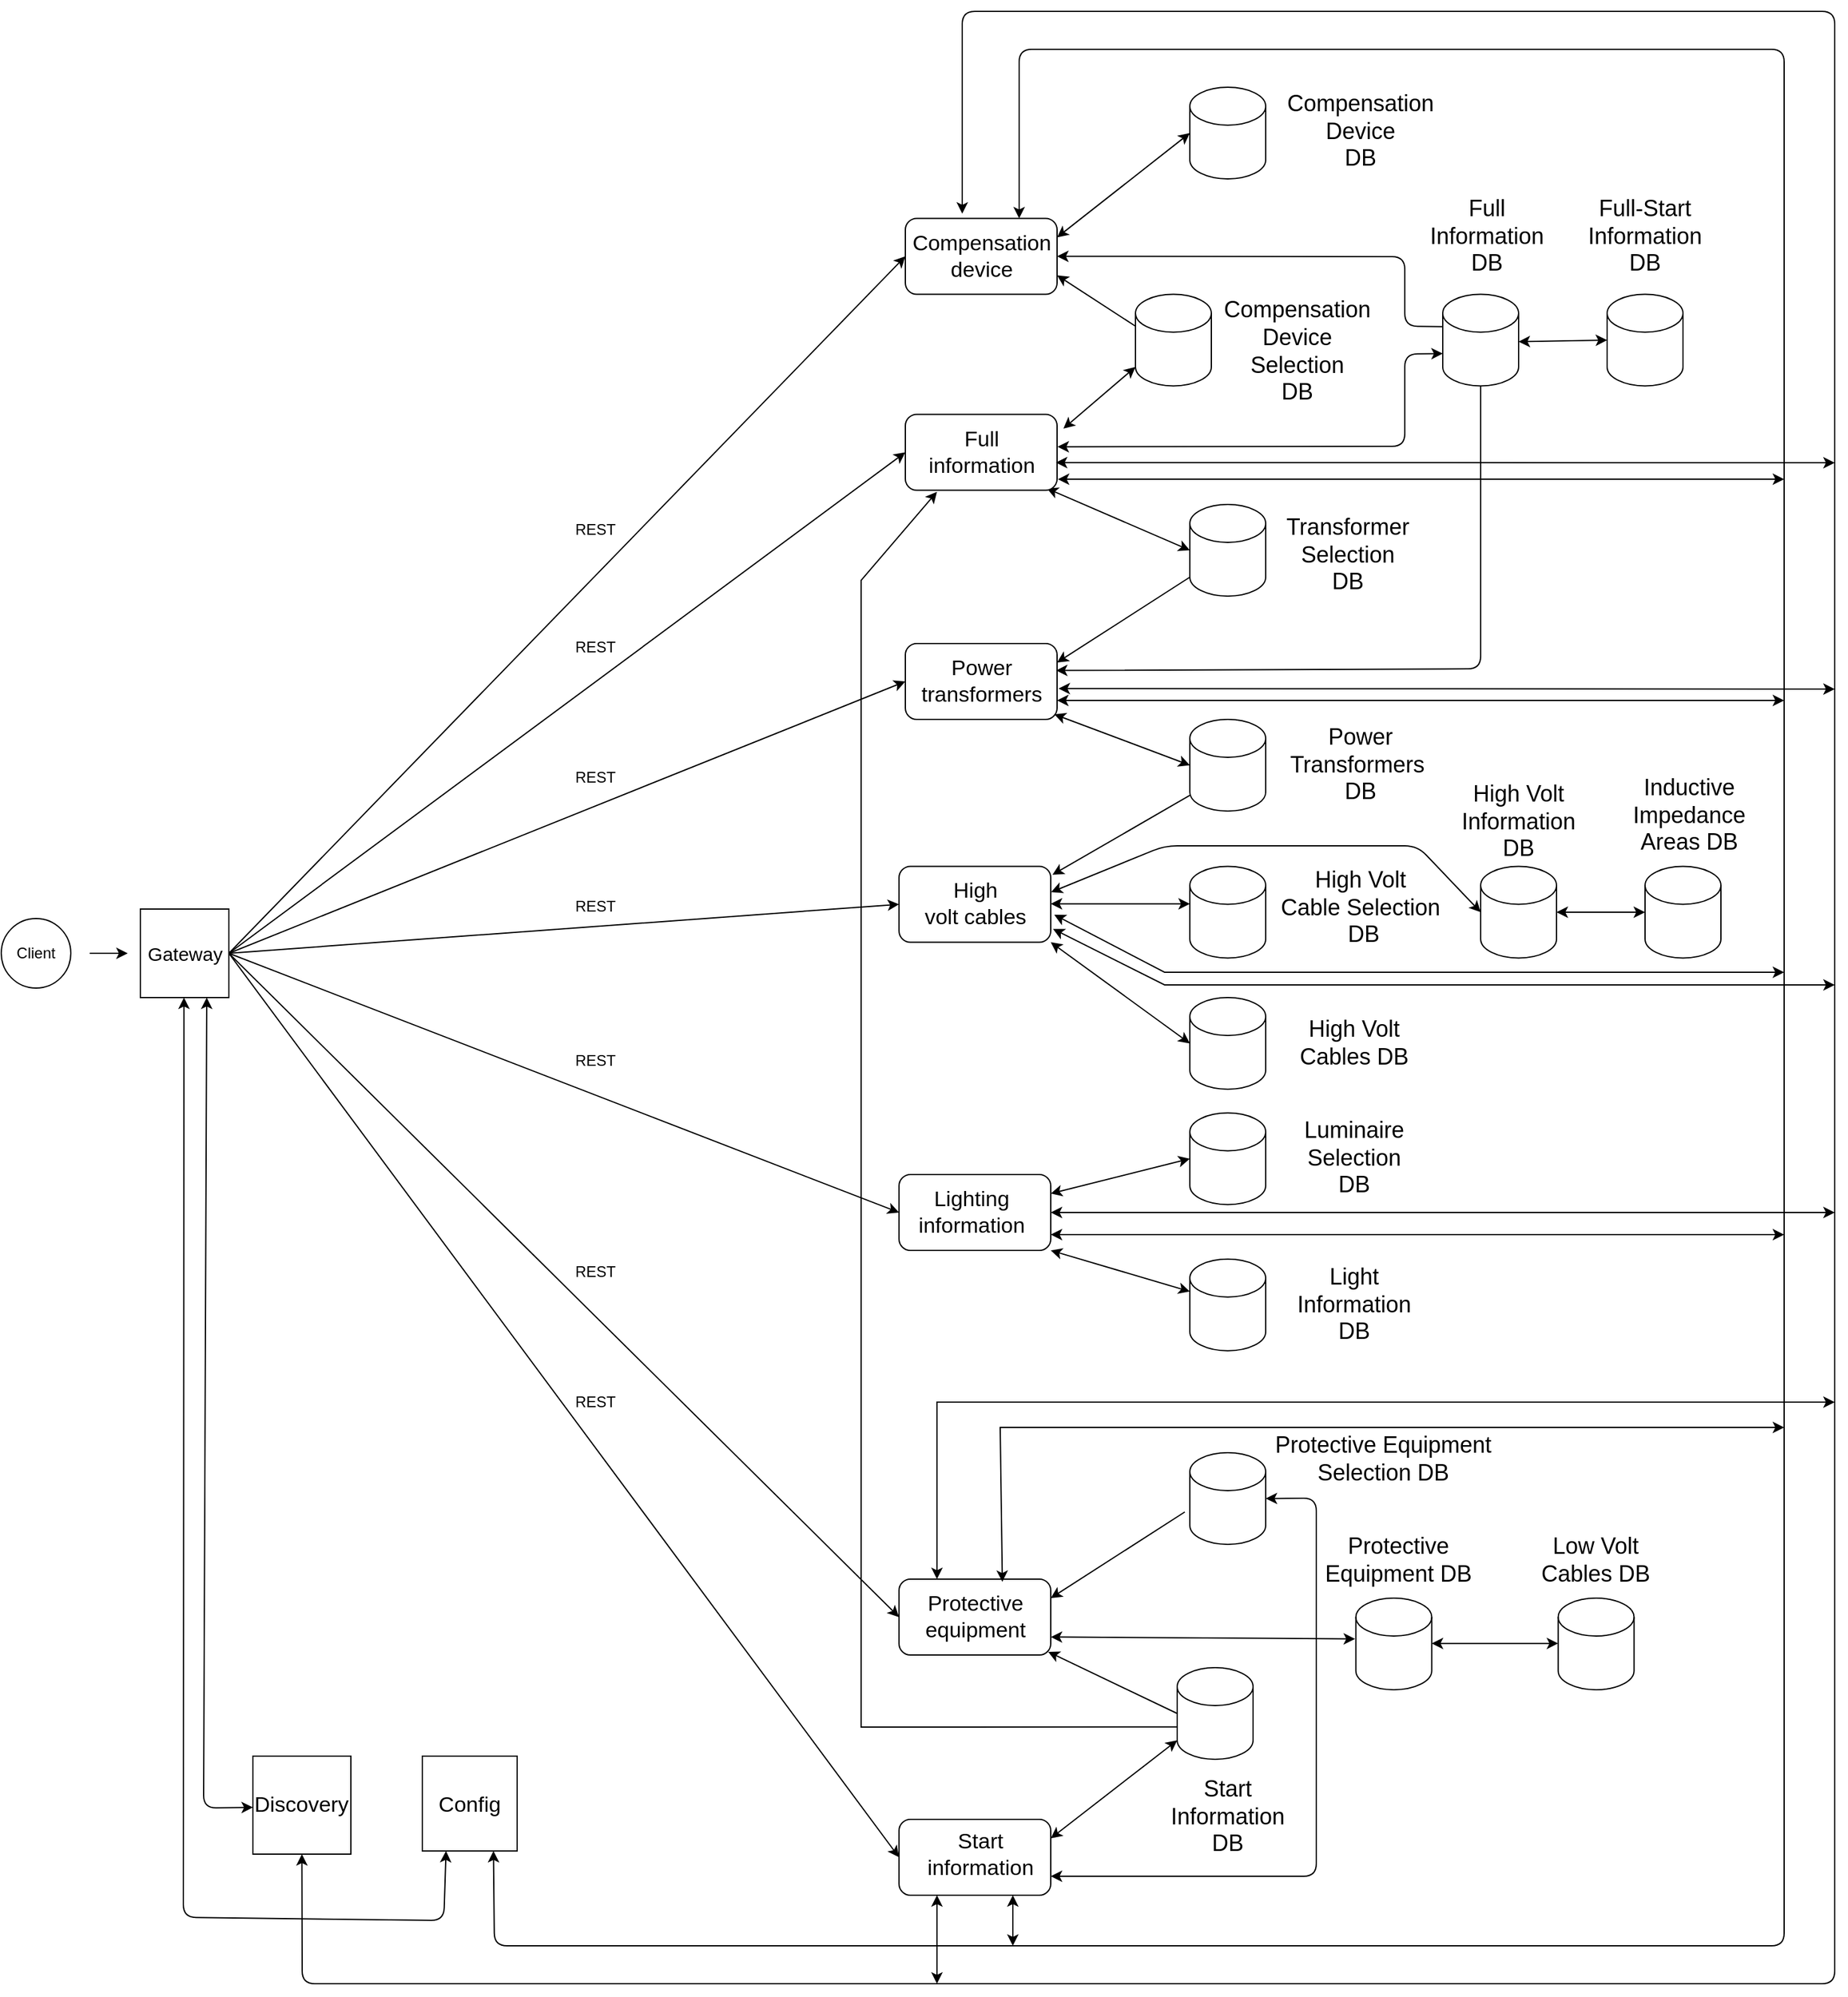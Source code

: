 <mxfile version="20.5.3" type="embed"><diagram id="ftkoy8HX6VoNaSf1c7-8" name="Page-1"><mxGraphModel dx="5638" dy="2785" grid="1" gridSize="10" guides="1" tooltips="1" connect="1" arrows="1" fold="1" page="1" pageScale="1" pageWidth="1654" pageHeight="2336" math="0" shadow="0"><root><mxCell id="0"/><mxCell id="1" parent="0"/><mxCell id="Dq-lEJqBkdMNffWsxi1W-23" value="" style="endArrow=classic;html=1;rounded=0;exitX=0;exitY=0;exitDx=0;exitDy=46.875;exitPerimeter=0;movable=0;resizable=0;rotatable=0;deletable=0;editable=0;connectable=0;" parent="1" source="Dq-lEJqBkdMNffWsxi1W-7" edge="1"><mxGeometry width="50" height="50" relative="1" as="geometry"><mxPoint x="-2610" y="990" as="sourcePoint"/><mxPoint x="-2550" y="420" as="targetPoint"/><Array as="points"><mxPoint x="-2610" y="1397"/><mxPoint x="-2610" y="490"/></Array></mxGeometry></mxCell><mxCell id="7vsqYwUWgoAIwfME-lCQ-32" value="" style="rounded=1;whiteSpace=wrap;html=1;movable=0;resizable=0;rotatable=0;deletable=0;editable=0;locked=0;connectable=0;" parent="1" vertex="1"><mxGeometry x="-2575" y="203.75" width="120" height="60" as="geometry"/></mxCell><mxCell id="7vsqYwUWgoAIwfME-lCQ-4" value="Compensation device" style="text;html=1;strokeColor=none;fillColor=none;align=center;verticalAlign=middle;whiteSpace=wrap;rounded=0;fontSize=17;movable=0;resizable=0;rotatable=0;deletable=0;editable=0;locked=0;connectable=0;" parent="1" vertex="1"><mxGeometry x="-2542.5" y="216.25" width="55" height="35" as="geometry"/></mxCell><mxCell id="7vsqYwUWgoAIwfME-lCQ-5" value="" style="shape=cylinder3;whiteSpace=wrap;html=1;boundedLbl=1;backgroundOutline=1;size=15;movable=0;resizable=0;rotatable=0;deletable=0;editable=0;locked=0;connectable=0;" parent="1" vertex="1"><mxGeometry x="-2350" y="100" width="60" height="72.5" as="geometry"/></mxCell><mxCell id="7vsqYwUWgoAIwfME-lCQ-6" value="" style="endArrow=classic;startArrow=classic;html=1;entryX=0;entryY=0.5;entryDx=0;entryDy=0;entryPerimeter=0;exitX=1;exitY=0.25;exitDx=0;exitDy=0;movable=0;resizable=0;rotatable=0;deletable=0;editable=0;locked=0;connectable=0;" parent="1" source="7vsqYwUWgoAIwfME-lCQ-32" target="7vsqYwUWgoAIwfME-lCQ-5" edge="1"><mxGeometry width="50" height="50" relative="1" as="geometry"><mxPoint x="-2450" y="234" as="sourcePoint"/><mxPoint x="-2340" y="152.5" as="targetPoint"/></mxGeometry></mxCell><mxCell id="7vsqYwUWgoAIwfME-lCQ-10" value="" style="endArrow=classic;startArrow=classic;html=1;exitX=0.932;exitY=0.975;exitDx=0;exitDy=0;entryX=0;entryY=0.5;entryDx=0;entryDy=0;entryPerimeter=0;exitPerimeter=0;movable=0;resizable=0;rotatable=0;deletable=0;editable=0;locked=0;connectable=0;" parent="1" source="7vsqYwUWgoAIwfME-lCQ-33" target="7vsqYwUWgoAIwfME-lCQ-47" edge="1"><mxGeometry width="50" height="50" relative="1" as="geometry"><mxPoint x="-2450" y="412.5" as="sourcePoint"/><mxPoint x="-2360" y="470" as="targetPoint"/></mxGeometry></mxCell><mxCell id="7vsqYwUWgoAIwfME-lCQ-14" value="" style="endArrow=classic;startArrow=classic;html=1;exitX=0.982;exitY=0.933;exitDx=0;exitDy=0;entryX=0;entryY=0.5;entryDx=0;entryDy=0;entryPerimeter=0;exitPerimeter=0;movable=0;resizable=0;rotatable=0;deletable=0;editable=0;locked=0;connectable=0;" parent="1" source="7vsqYwUWgoAIwfME-lCQ-35" target="7vsqYwUWgoAIwfME-lCQ-48" edge="1"><mxGeometry width="50" height="50" relative="1" as="geometry"><mxPoint x="-2450" y="568.75" as="sourcePoint"/><mxPoint x="-2303" y="567.5" as="targetPoint"/></mxGeometry></mxCell><mxCell id="7vsqYwUWgoAIwfME-lCQ-18" value="" style="endArrow=classic;startArrow=classic;html=1;exitX=1.002;exitY=0.34;exitDx=0;exitDy=0;entryX=0;entryY=0.5;entryDx=0;entryDy=0;entryPerimeter=0;exitPerimeter=0;movable=0;resizable=0;rotatable=0;deletable=0;editable=0;locked=0;connectable=0;" parent="1" source="7vsqYwUWgoAIwfME-lCQ-37" target="7vsqYwUWgoAIwfME-lCQ-77" edge="1"><mxGeometry width="50" height="50" relative="1" as="geometry"><mxPoint x="-2497" y="741.25" as="sourcePoint"/><mxPoint x="-2130" y="700" as="targetPoint"/><Array as="points"><mxPoint x="-2370" y="700"/><mxPoint x="-2170" y="700"/></Array></mxGeometry></mxCell><mxCell id="7vsqYwUWgoAIwfME-lCQ-23" value="" style="endArrow=classic;startArrow=classic;html=1;exitX=1;exitY=0.25;exitDx=0;exitDy=0;entryX=0;entryY=0.5;entryDx=0;entryDy=0;entryPerimeter=0;movable=0;resizable=0;rotatable=0;deletable=0;editable=0;locked=0;connectable=0;" parent="1" source="7vsqYwUWgoAIwfME-lCQ-51" edge="1"><mxGeometry width="50" height="50" relative="1" as="geometry"><mxPoint x="-2455" y="963.75" as="sourcePoint"/><mxPoint x="-2308" y="962.5" as="targetPoint"/></mxGeometry></mxCell><mxCell id="7vsqYwUWgoAIwfME-lCQ-33" value="" style="rounded=1;whiteSpace=wrap;html=1;movable=0;resizable=0;rotatable=0;deletable=0;editable=0;locked=0;connectable=0;" parent="1" vertex="1"><mxGeometry x="-2575" y="358.75" width="120" height="60" as="geometry"/></mxCell><mxCell id="7vsqYwUWgoAIwfME-lCQ-34" value="Full&lt;br style=&quot;font-size: 17px;&quot;&gt;information" style="text;html=1;strokeColor=none;fillColor=none;align=center;verticalAlign=middle;whiteSpace=wrap;rounded=0;fontSize=17;movable=0;resizable=0;rotatable=0;deletable=0;editable=0;locked=0;connectable=0;" parent="1" vertex="1"><mxGeometry x="-2542.5" y="371.25" width="55" height="35" as="geometry"/></mxCell><mxCell id="7vsqYwUWgoAIwfME-lCQ-35" value="" style="rounded=1;whiteSpace=wrap;html=1;movable=0;resizable=0;rotatable=0;deletable=0;editable=0;locked=0;connectable=0;" parent="1" vertex="1"><mxGeometry x="-2575" y="540" width="120" height="60" as="geometry"/></mxCell><mxCell id="7vsqYwUWgoAIwfME-lCQ-36" value="Power&lt;br style=&quot;font-size: 17px;&quot;&gt;transformers" style="text;html=1;strokeColor=none;fillColor=none;align=center;verticalAlign=middle;whiteSpace=wrap;rounded=0;fontSize=17;movable=0;resizable=0;rotatable=0;deletable=0;editable=0;locked=0;connectable=0;" parent="1" vertex="1"><mxGeometry x="-2542.5" y="552.5" width="55" height="35" as="geometry"/></mxCell><mxCell id="7vsqYwUWgoAIwfME-lCQ-37" value="" style="rounded=1;whiteSpace=wrap;html=1;movable=0;resizable=0;rotatable=0;deletable=0;editable=0;locked=0;connectable=0;" parent="1" vertex="1"><mxGeometry x="-2580" y="716.25" width="120" height="60" as="geometry"/></mxCell><mxCell id="7vsqYwUWgoAIwfME-lCQ-38" value="High volt&amp;nbsp;cables" style="text;html=1;strokeColor=none;fillColor=none;align=center;verticalAlign=middle;whiteSpace=wrap;rounded=0;fontSize=17;movable=0;resizable=0;rotatable=0;deletable=0;editable=0;locked=0;connectable=0;" parent="1" vertex="1"><mxGeometry x="-2547.5" y="728.75" width="55" height="35" as="geometry"/></mxCell><mxCell id="7vsqYwUWgoAIwfME-lCQ-39" value="" style="rounded=1;whiteSpace=wrap;html=1;movable=0;resizable=0;rotatable=0;deletable=0;editable=0;locked=0;connectable=0;" parent="1" vertex="1"><mxGeometry x="-2580" y="960" width="120" height="60" as="geometry"/></mxCell><mxCell id="7vsqYwUWgoAIwfME-lCQ-40" value="Lighting&lt;br style=&quot;font-size: 17px;&quot;&gt;information" style="text;html=1;strokeColor=none;fillColor=none;align=center;verticalAlign=middle;whiteSpace=wrap;rounded=0;fontSize=17;movable=0;resizable=0;rotatable=0;deletable=0;editable=0;locked=0;connectable=0;" parent="1" vertex="1"><mxGeometry x="-2550" y="972.5" width="55" height="35" as="geometry"/></mxCell><mxCell id="7vsqYwUWgoAIwfME-lCQ-46" value="&lt;font style=&quot;font-size: 18px;&quot;&gt;Compensation Device&lt;br&gt;DB&lt;/font&gt;" style="text;html=1;strokeColor=none;fillColor=none;align=center;verticalAlign=middle;whiteSpace=wrap;rounded=0;movable=0;resizable=0;rotatable=0;deletable=0;editable=0;locked=0;connectable=0;container=0;" parent="1" vertex="1"><mxGeometry x="-2280" y="100" width="130" height="70" as="geometry"/></mxCell><mxCell id="7vsqYwUWgoAIwfME-lCQ-47" value="" style="shape=cylinder3;whiteSpace=wrap;html=1;boundedLbl=1;backgroundOutline=1;size=15;movable=0;resizable=0;rotatable=0;deletable=0;editable=0;locked=0;connectable=0;" parent="1" vertex="1"><mxGeometry x="-2350" y="430" width="60" height="72.5" as="geometry"/></mxCell><mxCell id="7vsqYwUWgoAIwfME-lCQ-48" value="" style="shape=cylinder3;whiteSpace=wrap;html=1;boundedLbl=1;backgroundOutline=1;size=15;movable=0;resizable=0;rotatable=0;deletable=0;editable=0;locked=0;connectable=0;" parent="1" vertex="1"><mxGeometry x="-2350" y="600" width="60" height="72.5" as="geometry"/></mxCell><mxCell id="7vsqYwUWgoAIwfME-lCQ-76" value="" style="edgeStyle=orthogonalEdgeStyle;rounded=0;orthogonalLoop=1;jettySize=auto;html=1;movable=0;resizable=0;rotatable=0;deletable=0;editable=0;locked=0;connectable=0;endArrow=classic;endFill=1;startArrow=classic;startFill=1;" parent="1" edge="1"><mxGeometry relative="1" as="geometry"><mxPoint x="-2460" y="745.833" as="targetPoint"/><Array as="points"><mxPoint x="-2390" y="745.79"/><mxPoint x="-2390" y="745.79"/></Array><mxPoint x="-2350" y="745.873" as="sourcePoint"/></mxGeometry></mxCell><mxCell id="7vsqYwUWgoAIwfME-lCQ-50" value="" style="shape=cylinder3;whiteSpace=wrap;html=1;boundedLbl=1;backgroundOutline=1;size=15;movable=0;resizable=0;rotatable=0;deletable=0;editable=0;locked=0;connectable=0;" parent="1" vertex="1"><mxGeometry x="-2350" y="716.25" width="60" height="72.5" as="geometry"/></mxCell><mxCell id="7vsqYwUWgoAIwfME-lCQ-53" value="&lt;font style=&quot;font-size: 18px;&quot;&gt;Compensation&lt;br&gt;Device Selection&lt;br&gt;DB&lt;/font&gt;" style="text;html=1;strokeColor=none;fillColor=none;align=center;verticalAlign=middle;whiteSpace=wrap;rounded=0;movable=0;resizable=0;rotatable=0;deletable=0;editable=0;locked=0;connectable=0;" parent="1" vertex="1"><mxGeometry x="-2330" y="258.75" width="130" height="100" as="geometry"/></mxCell><mxCell id="7vsqYwUWgoAIwfME-lCQ-54" value="" style="shape=cylinder3;whiteSpace=wrap;html=1;boundedLbl=1;backgroundOutline=1;size=15;movable=0;resizable=0;rotatable=0;deletable=0;editable=0;locked=0;connectable=0;" parent="1" vertex="1"><mxGeometry x="-2393" y="263.75" width="60" height="72.5" as="geometry"/></mxCell><mxCell id="7vsqYwUWgoAIwfME-lCQ-55" value="" style="endArrow=classic;startArrow=classic;html=1;entryX=0;entryY=1;entryDx=0;entryDy=-15;entryPerimeter=0;movable=0;resizable=0;rotatable=0;deletable=0;editable=0;locked=0;connectable=0;" parent="1" target="7vsqYwUWgoAIwfME-lCQ-54" edge="1"><mxGeometry width="50" height="50" relative="1" as="geometry"><mxPoint x="-2450" y="370" as="sourcePoint"/><mxPoint x="-2308" y="290" as="targetPoint"/></mxGeometry></mxCell><mxCell id="7vsqYwUWgoAIwfME-lCQ-56" value="" style="endArrow=none;startArrow=classic;html=1;exitX=1;exitY=0.75;exitDx=0;exitDy=0;movable=0;resizable=0;rotatable=0;deletable=0;editable=0;locked=0;connectable=0;endFill=0;" parent="1" source="7vsqYwUWgoAIwfME-lCQ-32" edge="1"><mxGeometry width="50" height="50" relative="1" as="geometry"><mxPoint x="-2440" y="244" as="sourcePoint"/><mxPoint x="-2393" y="289" as="targetPoint"/></mxGeometry></mxCell><mxCell id="7vsqYwUWgoAIwfME-lCQ-57" value="" style="shape=cylinder3;whiteSpace=wrap;html=1;boundedLbl=1;backgroundOutline=1;size=15;movable=0;resizable=0;rotatable=0;deletable=0;editable=0;locked=0;connectable=0;" parent="1" vertex="1"><mxGeometry x="-2150" y="263.75" width="60" height="72.5" as="geometry"/></mxCell><mxCell id="7vsqYwUWgoAIwfME-lCQ-58" value="" style="endArrow=none;startArrow=classic;html=1;exitX=1;exitY=0.5;exitDx=0;exitDy=0;entryX=0;entryY=0;entryDx=0;entryDy=25.625;entryPerimeter=0;movable=0;resizable=0;rotatable=0;deletable=0;editable=0;locked=0;connectable=0;startFill=1;endFill=0;" parent="1" source="7vsqYwUWgoAIwfME-lCQ-32" target="7vsqYwUWgoAIwfME-lCQ-57" edge="1"><mxGeometry width="50" height="50" relative="1" as="geometry"><mxPoint x="-2445" y="259" as="sourcePoint"/><mxPoint x="-2290" y="220" as="targetPoint"/><Array as="points"><mxPoint x="-2180" y="234"/><mxPoint x="-2180" y="289"/></Array></mxGeometry></mxCell><mxCell id="7vsqYwUWgoAIwfME-lCQ-59" value="" style="endArrow=classic;startArrow=classic;html=1;exitX=1.003;exitY=0.427;exitDx=0;exitDy=0;exitPerimeter=0;entryX=0;entryY=0;entryDx=0;entryDy=46.875;entryPerimeter=0;movable=0;resizable=0;rotatable=0;deletable=0;editable=0;locked=0;connectable=0;" parent="1" source="7vsqYwUWgoAIwfME-lCQ-33" target="7vsqYwUWgoAIwfME-lCQ-57" edge="1"><mxGeometry width="50" height="50" relative="1" as="geometry"><mxPoint x="-2455" y="374" as="sourcePoint"/><mxPoint x="-2340" y="384" as="targetPoint"/><Array as="points"><mxPoint x="-2180" y="384"/><mxPoint x="-2180" y="311"/></Array></mxGeometry></mxCell><mxCell id="7vsqYwUWgoAIwfME-lCQ-62" value="" style="group;movable=0;resizable=0;rotatable=0;deletable=0;editable=0;locked=0;connectable=0;" parent="1" vertex="1" connectable="0"><mxGeometry x="-2180" y="172.5" width="255" height="90" as="geometry"/></mxCell><mxCell id="7vsqYwUWgoAIwfME-lCQ-63" value="&lt;font style=&quot;font-size: 18px;&quot;&gt;Full&lt;br&gt;Information&lt;br&gt;DB&lt;/font&gt;" style="text;html=1;strokeColor=none;fillColor=none;align=center;verticalAlign=middle;whiteSpace=wrap;rounded=0;movable=0;resizable=0;rotatable=0;deletable=0;editable=0;locked=0;connectable=0;" parent="7vsqYwUWgoAIwfME-lCQ-62" vertex="1"><mxGeometry y="25" width="130" height="40" as="geometry"/></mxCell><mxCell id="7vsqYwUWgoAIwfME-lCQ-66" value="&lt;font style=&quot;font-size: 18px;&quot;&gt;Full-Start&lt;br&gt;Information&lt;br&gt;DB&lt;/font&gt;" style="text;html=1;strokeColor=none;fillColor=none;align=center;verticalAlign=middle;whiteSpace=wrap;rounded=0;movable=0;resizable=0;rotatable=0;deletable=0;editable=0;locked=0;connectable=0;container=0;" parent="7vsqYwUWgoAIwfME-lCQ-62" vertex="1"><mxGeometry x="125" y="25" width="130" height="40" as="geometry"/></mxCell><mxCell id="7vsqYwUWgoAIwfME-lCQ-65" value="" style="shape=cylinder3;whiteSpace=wrap;html=1;boundedLbl=1;backgroundOutline=1;size=15;movable=0;resizable=0;rotatable=0;deletable=0;editable=0;locked=0;connectable=0;" parent="1" vertex="1"><mxGeometry x="-2020" y="263.75" width="60" height="72.5" as="geometry"/></mxCell><mxCell id="7vsqYwUWgoAIwfME-lCQ-67" value="" style="endArrow=classic;startArrow=classic;html=1;exitX=1;exitY=0.25;exitDx=0;exitDy=0;entryX=0;entryY=0.5;entryDx=0;entryDy=0;entryPerimeter=0;movable=0;resizable=0;rotatable=0;deletable=0;editable=0;locked=0;connectable=0;" parent="1" target="7vsqYwUWgoAIwfME-lCQ-65" edge="1"><mxGeometry width="50" height="50" relative="1" as="geometry"><mxPoint x="-2090" y="301.25" as="sourcePoint"/><mxPoint x="-2000" y="358.75" as="targetPoint"/></mxGeometry></mxCell><mxCell id="7vsqYwUWgoAIwfME-lCQ-68" value="&lt;font style=&quot;font-size: 18px;&quot;&gt;Transformer Selection &lt;br&gt;DB&lt;/font&gt;" style="text;html=1;strokeColor=none;fillColor=none;align=center;verticalAlign=middle;whiteSpace=wrap;rounded=0;movable=0;resizable=0;rotatable=0;deletable=0;editable=0;locked=0;connectable=0;container=0;" parent="1" vertex="1"><mxGeometry x="-2290" y="430" width="130" height="80" as="geometry"/></mxCell><mxCell id="7vsqYwUWgoAIwfME-lCQ-69" value="" style="endArrow=none;startArrow=classic;html=1;exitX=1;exitY=0.25;exitDx=0;exitDy=0;entryX=0;entryY=1;entryDx=0;entryDy=-15;entryPerimeter=0;movable=0;resizable=0;rotatable=0;deletable=0;editable=0;locked=0;connectable=0;startFill=1;endFill=0;" parent="1" source="7vsqYwUWgoAIwfME-lCQ-35" target="7vsqYwUWgoAIwfME-lCQ-47" edge="1"><mxGeometry width="50" height="50" relative="1" as="geometry"><mxPoint x="-2440" y="422.5" as="sourcePoint"/><mxPoint x="-2350" y="480" as="targetPoint"/></mxGeometry></mxCell><mxCell id="7vsqYwUWgoAIwfME-lCQ-70" value="&lt;font style=&quot;font-size: 18px;&quot;&gt;Power Transformers&amp;nbsp; DB&lt;/font&gt;" style="text;html=1;strokeColor=none;fillColor=none;align=center;verticalAlign=middle;whiteSpace=wrap;rounded=0;movable=0;resizable=0;rotatable=0;deletable=0;editable=0;locked=0;connectable=0;" parent="1" vertex="1"><mxGeometry x="-2280" y="599.38" width="130" height="73.75" as="geometry"/></mxCell><mxCell id="7vsqYwUWgoAIwfME-lCQ-71" value="" style="endArrow=none;startArrow=classic;html=1;exitX=0.993;exitY=0.355;exitDx=0;exitDy=0;entryX=0.5;entryY=1;entryDx=0;entryDy=0;entryPerimeter=0;exitPerimeter=0;movable=0;resizable=0;rotatable=0;deletable=0;editable=0;locked=0;connectable=0;endFill=0;" parent="1" source="7vsqYwUWgoAIwfME-lCQ-35" target="7vsqYwUWgoAIwfME-lCQ-57" edge="1"><mxGeometry width="50" height="50" relative="1" as="geometry"><mxPoint x="-2455" y="613" as="sourcePoint"/><mxPoint x="-2150" y="540" as="targetPoint"/><Array as="points"><mxPoint x="-2120" y="560"/></Array></mxGeometry></mxCell><mxCell id="7vsqYwUWgoAIwfME-lCQ-72" value="" style="endArrow=none;startArrow=classic;html=1;exitX=1.011;exitY=0.111;exitDx=0;exitDy=0;entryX=0;entryY=0.828;entryDx=0;entryDy=0;entryPerimeter=0;exitPerimeter=0;movable=0;resizable=0;rotatable=0;deletable=0;editable=0;locked=0;connectable=0;endFill=0;" parent="1" source="7vsqYwUWgoAIwfME-lCQ-37" target="7vsqYwUWgoAIwfME-lCQ-48" edge="1"><mxGeometry width="50" height="50" relative="1" as="geometry"><mxPoint x="-2445" y="595" as="sourcePoint"/><mxPoint x="-2340" y="646" as="targetPoint"/></mxGeometry></mxCell><mxCell id="7vsqYwUWgoAIwfME-lCQ-73" value="&lt;font style=&quot;font-size: 18px;&quot;&gt;High Volt&lt;br&gt;Cable Selection&lt;br&gt;&amp;nbsp;DB&lt;/font&gt;" style="text;html=1;strokeColor=none;fillColor=none;align=center;verticalAlign=middle;whiteSpace=wrap;rounded=0;movable=0;resizable=0;rotatable=0;deletable=0;editable=0;locked=0;connectable=0;" parent="1" vertex="1"><mxGeometry x="-2280" y="716.25" width="130" height="66.25" as="geometry"/></mxCell><mxCell id="7vsqYwUWgoAIwfME-lCQ-74" value="" style="shape=cylinder3;whiteSpace=wrap;html=1;boundedLbl=1;backgroundOutline=1;size=15;movable=0;resizable=0;rotatable=0;deletable=0;editable=0;locked=0;connectable=0;" parent="1" vertex="1"><mxGeometry x="-2350" y="820" width="60" height="72.5" as="geometry"/></mxCell><mxCell id="7vsqYwUWgoAIwfME-lCQ-75" value="" style="endArrow=classic;startArrow=classic;html=1;exitX=1;exitY=1;exitDx=0;exitDy=0;entryX=0;entryY=0.5;entryDx=0;entryDy=0;entryPerimeter=0;movable=0;resizable=0;rotatable=0;deletable=0;editable=0;locked=0;connectable=0;" parent="1" source="7vsqYwUWgoAIwfME-lCQ-37" target="7vsqYwUWgoAIwfME-lCQ-74" edge="1"><mxGeometry width="50" height="50" relative="1" as="geometry"><mxPoint x="-2450" y="750" as="sourcePoint"/><mxPoint x="-2340" y="750" as="targetPoint"/></mxGeometry></mxCell><mxCell id="7vsqYwUWgoAIwfME-lCQ-77" value="" style="shape=cylinder3;whiteSpace=wrap;html=1;boundedLbl=1;backgroundOutline=1;size=15;movable=0;resizable=0;rotatable=0;deletable=0;editable=0;locked=0;connectable=0;" parent="1" vertex="1"><mxGeometry x="-2120" y="716.25" width="60" height="72.5" as="geometry"/></mxCell><mxCell id="7vsqYwUWgoAIwfME-lCQ-78" value="&lt;font style=&quot;font-size: 18px;&quot;&gt;High Volt Information &lt;br&gt;DB&lt;/font&gt;" style="text;html=1;strokeColor=none;fillColor=none;align=center;verticalAlign=middle;whiteSpace=wrap;rounded=0;movable=0;resizable=0;rotatable=0;deletable=0;editable=0;locked=0;connectable=0;" parent="1" vertex="1"><mxGeometry x="-2155" y="646.25" width="130" height="70" as="geometry"/></mxCell><mxCell id="7vsqYwUWgoAIwfME-lCQ-79" value="&lt;font style=&quot;font-size: 18px;&quot;&gt;Inductive Impedance Areas DB&lt;/font&gt;" style="text;html=1;strokeColor=none;fillColor=none;align=center;verticalAlign=middle;whiteSpace=wrap;rounded=0;movable=0;resizable=0;rotatable=0;deletable=0;editable=0;locked=0;connectable=0;" parent="1" vertex="1"><mxGeometry x="-2020" y="636.25" width="130" height="80" as="geometry"/></mxCell><mxCell id="7vsqYwUWgoAIwfME-lCQ-81" value="" style="shape=cylinder3;whiteSpace=wrap;html=1;boundedLbl=1;backgroundOutline=1;size=15;movable=0;resizable=0;rotatable=0;deletable=0;editable=0;locked=0;connectable=0;" parent="1" vertex="1"><mxGeometry x="-1990" y="716.25" width="60" height="72.5" as="geometry"/></mxCell><mxCell id="7vsqYwUWgoAIwfME-lCQ-82" value="" style="endArrow=classic;startArrow=classic;html=1;exitX=1;exitY=0.5;exitDx=0;exitDy=0;exitPerimeter=0;entryX=0;entryY=0.5;entryDx=0;entryDy=0;entryPerimeter=0;movable=0;resizable=0;rotatable=0;deletable=0;editable=0;locked=0;connectable=0;" parent="1" source="7vsqYwUWgoAIwfME-lCQ-77" target="7vsqYwUWgoAIwfME-lCQ-81" edge="1"><mxGeometry width="50" height="50" relative="1" as="geometry"><mxPoint x="-2040" y="780" as="sourcePoint"/><mxPoint x="-2000" y="770" as="targetPoint"/></mxGeometry></mxCell><mxCell id="7vsqYwUWgoAIwfME-lCQ-84" value="" style="endArrow=classic;startArrow=classic;html=1;exitX=1;exitY=0.25;exitDx=0;exitDy=0;entryX=0;entryY=0.5;entryDx=0;entryDy=0;entryPerimeter=0;movable=0;resizable=0;rotatable=0;deletable=0;editable=0;locked=0;connectable=0;" parent="1" source="7vsqYwUWgoAIwfME-lCQ-39" target="7vsqYwUWgoAIwfME-lCQ-51" edge="1"><mxGeometry width="50" height="50" relative="1" as="geometry"><mxPoint x="-2455" y="963.75" as="sourcePoint"/><mxPoint x="-2308" y="962.5" as="targetPoint"/></mxGeometry></mxCell><mxCell id="7vsqYwUWgoAIwfME-lCQ-51" value="" style="shape=cylinder3;whiteSpace=wrap;html=1;boundedLbl=1;backgroundOutline=1;size=15;movable=0;resizable=0;rotatable=0;deletable=0;editable=0;locked=0;connectable=0;" parent="1" vertex="1"><mxGeometry x="-2350" y="911.25" width="60" height="72.5" as="geometry"/></mxCell><mxCell id="7vsqYwUWgoAIwfME-lCQ-85" value="" style="shape=cylinder3;whiteSpace=wrap;html=1;boundedLbl=1;backgroundOutline=1;size=15;movable=0;resizable=0;rotatable=0;deletable=0;editable=0;locked=0;connectable=0;" parent="1" vertex="1"><mxGeometry x="-2350" y="1026.88" width="60" height="72.5" as="geometry"/></mxCell><mxCell id="7vsqYwUWgoAIwfME-lCQ-86" value="" style="endArrow=classic;startArrow=classic;html=1;exitX=1;exitY=1;exitDx=0;exitDy=0;entryX=0;entryY=0;entryDx=0;entryDy=25.625;entryPerimeter=0;movable=0;resizable=0;rotatable=0;deletable=0;editable=0;locked=0;connectable=0;" parent="1" source="7vsqYwUWgoAIwfME-lCQ-39" target="7vsqYwUWgoAIwfME-lCQ-85" edge="1"><mxGeometry width="50" height="50" relative="1" as="geometry"><mxPoint x="-2450" y="985" as="sourcePoint"/><mxPoint x="-2340" y="966" as="targetPoint"/></mxGeometry></mxCell><mxCell id="7vsqYwUWgoAIwfME-lCQ-87" value="&lt;font style=&quot;font-size: 18px;&quot;&gt;Luminaire Selection&lt;br&gt;DB&lt;/font&gt;" style="text;html=1;strokeColor=none;fillColor=none;align=center;verticalAlign=middle;whiteSpace=wrap;rounded=0;movable=0;resizable=0;rotatable=0;deletable=0;editable=0;locked=0;connectable=0;" parent="1" vertex="1"><mxGeometry x="-2285" y="910" width="130" height="73.75" as="geometry"/></mxCell><mxCell id="7vsqYwUWgoAIwfME-lCQ-88" value="&lt;font style=&quot;font-size: 18px;&quot;&gt;Light Information&lt;br&gt;DB&lt;/font&gt;" style="text;html=1;strokeColor=none;fillColor=none;align=center;verticalAlign=middle;whiteSpace=wrap;rounded=0;movable=0;resizable=0;rotatable=0;deletable=0;editable=0;locked=0;connectable=0;" parent="1" vertex="1"><mxGeometry x="-2285" y="1020" width="130" height="86.25" as="geometry"/></mxCell><mxCell id="7vsqYwUWgoAIwfME-lCQ-107" value="" style="whiteSpace=wrap;html=1;aspect=fixed;movable=0;resizable=0;rotatable=0;deletable=0;editable=0;locked=0;connectable=0;" parent="1" vertex="1"><mxGeometry x="-3180" y="750" width="70" height="70" as="geometry"/></mxCell><mxCell id="7vsqYwUWgoAIwfME-lCQ-108" value="&lt;font style=&quot;font-size: 15px&quot;&gt;Gateway&lt;/font&gt;" style="text;html=1;strokeColor=none;fillColor=none;align=center;verticalAlign=middle;whiteSpace=wrap;rounded=0;movable=0;resizable=0;rotatable=0;deletable=0;editable=0;locked=0;connectable=0;" parent="1" vertex="1"><mxGeometry x="-3172.5" y="767.5" width="55" height="35" as="geometry"/></mxCell><mxCell id="7vsqYwUWgoAIwfME-lCQ-109" value="Client" style="ellipse;whiteSpace=wrap;html=1;aspect=fixed;movable=0;resizable=0;rotatable=0;deletable=0;editable=0;locked=0;connectable=0;" parent="1" vertex="1"><mxGeometry x="-3290" y="757.5" width="55" height="55" as="geometry"/></mxCell><mxCell id="7vsqYwUWgoAIwfME-lCQ-110" value="" style="endArrow=classic;html=1;movable=0;resizable=0;rotatable=0;deletable=0;editable=0;locked=0;connectable=0;" parent="1" edge="1"><mxGeometry width="50" height="50" relative="1" as="geometry"><mxPoint x="-3220" y="785" as="sourcePoint"/><mxPoint x="-3190" y="785" as="targetPoint"/></mxGeometry></mxCell><mxCell id="7vsqYwUWgoAIwfME-lCQ-133" value="" style="endArrow=classic;html=1;rounded=0;entryX=0;entryY=0.5;entryDx=0;entryDy=0;exitX=1;exitY=0.5;exitDx=0;exitDy=0;movable=0;resizable=0;rotatable=0;deletable=0;editable=0;locked=0;connectable=0;" parent="1" source="7vsqYwUWgoAIwfME-lCQ-107" target="7vsqYwUWgoAIwfME-lCQ-32" edge="1"><mxGeometry width="50" height="50" relative="1" as="geometry"><mxPoint x="-2930" y="710" as="sourcePoint"/><mxPoint x="-2810" y="590" as="targetPoint"/></mxGeometry></mxCell><mxCell id="7vsqYwUWgoAIwfME-lCQ-134" value="" style="endArrow=classic;html=1;rounded=0;entryX=0;entryY=0.5;entryDx=0;entryDy=0;exitX=1;exitY=0.5;exitDx=0;exitDy=0;movable=0;resizable=0;rotatable=0;deletable=0;editable=0;locked=0;connectable=0;" parent="1" source="7vsqYwUWgoAIwfME-lCQ-107" target="7vsqYwUWgoAIwfME-lCQ-33" edge="1"><mxGeometry width="50" height="50" relative="1" as="geometry"><mxPoint x="-2920" y="720" as="sourcePoint"/><mxPoint x="-2800" y="600" as="targetPoint"/></mxGeometry></mxCell><mxCell id="7vsqYwUWgoAIwfME-lCQ-135" value="" style="endArrow=classic;html=1;rounded=0;entryX=0;entryY=0.5;entryDx=0;entryDy=0;movable=0;resizable=0;rotatable=0;deletable=0;editable=0;locked=0;connectable=0;" parent="1" target="7vsqYwUWgoAIwfME-lCQ-35" edge="1"><mxGeometry width="50" height="50" relative="1" as="geometry"><mxPoint x="-3110" y="785" as="sourcePoint"/><mxPoint x="-2790" y="610" as="targetPoint"/></mxGeometry></mxCell><mxCell id="7vsqYwUWgoAIwfME-lCQ-136" value="" style="endArrow=classic;html=1;rounded=0;entryX=0;entryY=0.5;entryDx=0;entryDy=0;exitX=1;exitY=0.5;exitDx=0;exitDy=0;movable=0;resizable=0;rotatable=0;deletable=0;editable=0;locked=0;connectable=0;" parent="1" source="7vsqYwUWgoAIwfME-lCQ-107" target="7vsqYwUWgoAIwfME-lCQ-37" edge="1"><mxGeometry width="50" height="50" relative="1" as="geometry"><mxPoint x="-2900" y="740" as="sourcePoint"/><mxPoint x="-2780" y="620" as="targetPoint"/></mxGeometry></mxCell><mxCell id="7vsqYwUWgoAIwfME-lCQ-141" value="" style="endArrow=classic;html=1;rounded=0;entryX=0;entryY=0.5;entryDx=0;entryDy=0;exitX=1;exitY=0.5;exitDx=0;exitDy=0;movable=0;resizable=0;rotatable=0;deletable=0;editable=0;locked=0;connectable=0;" parent="1" source="7vsqYwUWgoAIwfME-lCQ-107" edge="1"><mxGeometry width="50" height="50" relative="1" as="geometry"><mxPoint x="-2850" y="790" as="sourcePoint"/><mxPoint x="-2580" y="1500" as="targetPoint"/></mxGeometry></mxCell><mxCell id="7vsqYwUWgoAIwfME-lCQ-142" value="" style="endArrow=classic;html=1;rounded=0;entryX=0;entryY=0.5;entryDx=0;entryDy=0;exitX=1;exitY=0.5;exitDx=0;exitDy=0;movable=0;resizable=0;rotatable=0;deletable=0;editable=0;locked=0;connectable=0;" parent="1" source="7vsqYwUWgoAIwfME-lCQ-107" edge="1"><mxGeometry width="50" height="50" relative="1" as="geometry"><mxPoint x="-2840" y="800" as="sourcePoint"/><mxPoint x="-2580" y="1310" as="targetPoint"/></mxGeometry></mxCell><mxCell id="7vsqYwUWgoAIwfME-lCQ-143" value="" style="endArrow=classic;html=1;rounded=0;entryX=0;entryY=0.5;entryDx=0;entryDy=0;exitX=1;exitY=0.5;exitDx=0;exitDy=0;movable=0;resizable=0;rotatable=0;deletable=0;editable=0;locked=0;connectable=0;" parent="1" source="7vsqYwUWgoAIwfME-lCQ-107" target="7vsqYwUWgoAIwfME-lCQ-39" edge="1"><mxGeometry width="50" height="50" relative="1" as="geometry"><mxPoint x="-3110" y="790" as="sourcePoint"/><mxPoint x="-2710" y="690" as="targetPoint"/></mxGeometry></mxCell><mxCell id="7vsqYwUWgoAIwfME-lCQ-171" value="" style="whiteSpace=wrap;html=1;aspect=fixed;movable=0;resizable=0;rotatable=0;deletable=0;editable=0;locked=0;connectable=0;" parent="1" vertex="1"><mxGeometry x="-2957" y="1420" width="75" height="75" as="geometry"/></mxCell><mxCell id="7vsqYwUWgoAIwfME-lCQ-172" value="" style="whiteSpace=wrap;html=1;aspect=fixed;movable=0;resizable=0;rotatable=0;deletable=0;editable=0;locked=0;connectable=0;" parent="1" vertex="1"><mxGeometry x="-3091" y="1420" width="77.5" height="77.5" as="geometry"/></mxCell><mxCell id="7vsqYwUWgoAIwfME-lCQ-173" value="&lt;font style=&quot;font-size: 17px;&quot;&gt;Discovery&lt;/font&gt;" style="text;html=1;strokeColor=none;fillColor=none;align=center;verticalAlign=middle;whiteSpace=wrap;rounded=0;movable=0;resizable=0;rotatable=0;deletable=0;editable=0;locked=0;connectable=0;" parent="1" vertex="1"><mxGeometry x="-3079.75" y="1441.25" width="55" height="35" as="geometry"/></mxCell><mxCell id="7vsqYwUWgoAIwfME-lCQ-174" value="&lt;font style=&quot;font-size: 17px;&quot;&gt;Config&lt;/font&gt;" style="text;html=1;strokeColor=none;fillColor=none;align=center;verticalAlign=middle;whiteSpace=wrap;rounded=0;movable=0;resizable=0;rotatable=0;deletable=0;editable=0;locked=0;connectable=0;" parent="1" vertex="1"><mxGeometry x="-2947" y="1441.25" width="55" height="35" as="geometry"/></mxCell><mxCell id="7vsqYwUWgoAIwfME-lCQ-175" value="" style="endArrow=classic;html=1;entryX=0;entryY=0.5;entryDx=0;entryDy=0;exitX=0.75;exitY=1;exitDx=0;exitDy=0;startArrow=classic;startFill=1;movable=0;resizable=0;rotatable=0;deletable=0;editable=0;locked=0;connectable=0;" parent="1" source="7vsqYwUWgoAIwfME-lCQ-107" edge="1"><mxGeometry width="50" height="50" relative="1" as="geometry"><mxPoint x="-3120" y="830" as="sourcePoint"/><mxPoint x="-3091" y="1460.5" as="targetPoint"/><Array as="points"><mxPoint x="-3130" y="1461"/></Array></mxGeometry></mxCell><mxCell id="7vsqYwUWgoAIwfME-lCQ-176" value="" style="endArrow=classic;html=1;entryX=0.25;entryY=1;entryDx=0;entryDy=0;startArrow=classic;startFill=1;movable=0;resizable=0;rotatable=0;deletable=0;editable=0;locked=0;connectable=0;" parent="1" target="7vsqYwUWgoAIwfME-lCQ-171" edge="1"><mxGeometry width="50" height="50" relative="1" as="geometry"><mxPoint x="-3145.5" y="820" as="sourcePoint"/><mxPoint x="-2922" y="1495.5" as="targetPoint"/><Array as="points"><mxPoint x="-3146" y="1547.5"/><mxPoint x="-2940" y="1550"/></Array></mxGeometry></mxCell><mxCell id="7vsqYwUWgoAIwfME-lCQ-177" value="" style="endArrow=classic;html=1;entryX=0.75;entryY=1;entryDx=0;entryDy=0;exitX=0.75;exitY=0;exitDx=0;exitDy=0;startArrow=classic;startFill=1;movable=0;resizable=0;rotatable=0;deletable=0;editable=0;locked=0;connectable=0;" parent="1" source="7vsqYwUWgoAIwfME-lCQ-32" target="7vsqYwUWgoAIwfME-lCQ-171" edge="1"><mxGeometry width="50" height="50" relative="1" as="geometry"><mxPoint x="-2000" y="410" as="sourcePoint"/><mxPoint x="-3056" y="1495.5" as="targetPoint"/><Array as="points"><mxPoint x="-2485" y="70"/><mxPoint x="-1880" y="70"/><mxPoint x="-1880" y="1570"/><mxPoint x="-2900" y="1570"/></Array></mxGeometry></mxCell><mxCell id="7vsqYwUWgoAIwfME-lCQ-190" value="REST" style="text;html=1;strokeColor=none;fillColor=none;align=center;verticalAlign=middle;whiteSpace=wrap;rounded=0;movable=0;resizable=0;rotatable=0;deletable=0;editable=0;locked=0;connectable=0;" parent="1" vertex="1"><mxGeometry x="-2840" y="1026.88" width="40" height="20" as="geometry"/></mxCell><mxCell id="7vsqYwUWgoAIwfME-lCQ-192" value="REST" style="text;html=1;strokeColor=none;fillColor=none;align=center;verticalAlign=middle;whiteSpace=wrap;rounded=0;movable=0;resizable=0;rotatable=0;deletable=0;editable=0;locked=0;connectable=0;" parent="1" vertex="1"><mxGeometry x="-2840" y="860" width="40" height="20" as="geometry"/></mxCell><mxCell id="7vsqYwUWgoAIwfME-lCQ-193" value="REST" style="text;html=1;strokeColor=none;fillColor=none;align=center;verticalAlign=middle;whiteSpace=wrap;rounded=0;movable=0;resizable=0;rotatable=0;deletable=0;editable=0;locked=0;connectable=0;" parent="1" vertex="1"><mxGeometry x="-2840" y="737.5" width="40" height="20" as="geometry"/></mxCell><mxCell id="7vsqYwUWgoAIwfME-lCQ-194" value="REST" style="text;html=1;strokeColor=none;fillColor=none;align=center;verticalAlign=middle;whiteSpace=wrap;rounded=0;movable=0;resizable=0;rotatable=0;deletable=0;editable=0;locked=0;connectable=0;" parent="1" vertex="1"><mxGeometry x="-2840" y="636.25" width="40" height="20" as="geometry"/></mxCell><mxCell id="7vsqYwUWgoAIwfME-lCQ-195" value="REST" style="text;html=1;strokeColor=none;fillColor=none;align=center;verticalAlign=middle;whiteSpace=wrap;rounded=0;movable=0;resizable=0;rotatable=0;deletable=0;editable=0;locked=0;connectable=0;" parent="1" vertex="1"><mxGeometry x="-2840" y="532.5" width="40" height="20" as="geometry"/></mxCell><mxCell id="7vsqYwUWgoAIwfME-lCQ-196" value="REST" style="text;html=1;strokeColor=none;fillColor=none;align=center;verticalAlign=middle;whiteSpace=wrap;rounded=0;movable=0;resizable=0;rotatable=0;deletable=0;editable=0;locked=0;connectable=0;" parent="1" vertex="1"><mxGeometry x="-2840" y="440" width="40" height="20" as="geometry"/></mxCell><mxCell id="7vsqYwUWgoAIwfME-lCQ-200" value="REST" style="text;html=1;strokeColor=none;fillColor=none;align=center;verticalAlign=middle;whiteSpace=wrap;rounded=0;movable=0;resizable=0;rotatable=0;deletable=0;editable=0;locked=0;connectable=0;" parent="1" vertex="1"><mxGeometry x="-2840" y="1130" width="40" height="20" as="geometry"/></mxCell><mxCell id="7Trw_0Wt9Phxs4xXXTra-4" value="" style="endArrow=classic;html=1;rounded=0;startArrow=classic;startFill=1;movable=0;resizable=0;rotatable=0;deletable=0;editable=0;locked=0;connectable=0;" parent="1" edge="1"><mxGeometry width="50" height="50" relative="1" as="geometry"><mxPoint x="-1880" y="1007.5" as="sourcePoint"/><mxPoint x="-2460" y="1007.5" as="targetPoint"/></mxGeometry></mxCell><mxCell id="7Trw_0Wt9Phxs4xXXTra-6" value="" style="endArrow=classic;html=1;rounded=0;entryX=1.023;entryY=0.637;entryDx=0;entryDy=0;startArrow=classic;startFill=1;entryPerimeter=0;movable=0;resizable=0;rotatable=0;deletable=0;editable=0;locked=0;connectable=0;" parent="1" target="7vsqYwUWgoAIwfME-lCQ-37" edge="1"><mxGeometry width="50" height="50" relative="1" as="geometry"><mxPoint x="-1880" y="800" as="sourcePoint"/><mxPoint x="-2455" y="820" as="targetPoint"/><Array as="points"><mxPoint x="-2370" y="800"/></Array></mxGeometry></mxCell><mxCell id="7Trw_0Wt9Phxs4xXXTra-7" value="" style="endArrow=classic;html=1;rounded=0;entryX=1;entryY=0.75;entryDx=0;entryDy=0;startArrow=classic;startFill=1;movable=0;resizable=0;rotatable=0;deletable=0;editable=0;locked=0;connectable=0;" parent="1" target="7vsqYwUWgoAIwfME-lCQ-35" edge="1"><mxGeometry width="50" height="50" relative="1" as="geometry"><mxPoint x="-1880" y="585" as="sourcePoint"/><mxPoint x="-2440" y="587.5" as="targetPoint"/></mxGeometry></mxCell><mxCell id="7Trw_0Wt9Phxs4xXXTra-8" value="" style="endArrow=classic;html=1;rounded=0;entryX=1.005;entryY=0.855;entryDx=0;entryDy=0;startArrow=classic;startFill=1;entryPerimeter=0;movable=0;resizable=0;rotatable=0;deletable=0;editable=0;locked=0;connectable=0;" parent="1" target="7vsqYwUWgoAIwfME-lCQ-33" edge="1"><mxGeometry width="50" height="50" relative="1" as="geometry"><mxPoint x="-1880" y="410" as="sourcePoint"/><mxPoint x="-2408" y="418.75" as="targetPoint"/></mxGeometry></mxCell><mxCell id="7Trw_0Wt9Phxs4xXXTra-13" value="" style="endArrow=classic;html=1;rounded=1;entryX=0.5;entryY=1;entryDx=0;entryDy=0;startArrow=classic;startFill=1;movable=0;resizable=0;rotatable=0;deletable=0;editable=0;locked=0;connectable=0;" parent="1" target="7vsqYwUWgoAIwfME-lCQ-172" edge="1"><mxGeometry width="50" height="50" relative="1" as="geometry"><mxPoint x="-2530" y="200" as="sourcePoint"/><mxPoint x="-2450" y="1610" as="targetPoint"/><Array as="points"><mxPoint x="-2530" y="40"/><mxPoint x="-1840" y="40"/><mxPoint x="-1840" y="1600"/><mxPoint x="-3052" y="1600"/></Array></mxGeometry></mxCell><mxCell id="7Trw_0Wt9Phxs4xXXTra-17" value="" style="endArrow=classic;html=1;rounded=0;startArrow=classic;startFill=1;entryX=1;entryY=0.5;entryDx=0;entryDy=0;movable=0;resizable=0;rotatable=0;deletable=0;editable=0;locked=0;connectable=0;" parent="1" target="7vsqYwUWgoAIwfME-lCQ-39" edge="1"><mxGeometry width="50" height="50" relative="1" as="geometry"><mxPoint x="-1840" y="990" as="sourcePoint"/><mxPoint x="-2460" y="1000" as="targetPoint"/></mxGeometry></mxCell><mxCell id="7Trw_0Wt9Phxs4xXXTra-18" value="" style="endArrow=classic;html=1;rounded=0;entryX=1.015;entryY=0.824;entryDx=0;entryDy=0;startArrow=classic;startFill=1;entryPerimeter=0;movable=0;resizable=0;rotatable=0;deletable=0;editable=0;locked=0;connectable=0;" parent="1" target="7vsqYwUWgoAIwfME-lCQ-37" edge="1"><mxGeometry width="50" height="50" relative="1" as="geometry"><mxPoint x="-1840" y="810" as="sourcePoint"/><mxPoint x="-2450" y="763" as="targetPoint"/><Array as="points"><mxPoint x="-2370" y="810"/></Array></mxGeometry></mxCell><mxCell id="7Trw_0Wt9Phxs4xXXTra-19" value="" style="endArrow=classic;html=1;rounded=0;entryX=1.01;entryY=0.593;entryDx=0;entryDy=0;startArrow=classic;startFill=1;entryPerimeter=0;movable=0;resizable=0;rotatable=0;deletable=0;editable=0;locked=0;connectable=0;" parent="1" target="7vsqYwUWgoAIwfME-lCQ-35" edge="1"><mxGeometry width="50" height="50" relative="1" as="geometry"><mxPoint x="-1840" y="576" as="sourcePoint"/><mxPoint x="-2445" y="595" as="targetPoint"/></mxGeometry></mxCell><mxCell id="7Trw_0Wt9Phxs4xXXTra-20" value="" style="endArrow=classic;html=1;rounded=0;entryX=0.992;entryY=0.635;entryDx=0;entryDy=0;startArrow=classic;startFill=1;entryPerimeter=0;movable=0;resizable=0;rotatable=0;deletable=0;editable=0;locked=0;connectable=0;" parent="1" target="7vsqYwUWgoAIwfME-lCQ-33" edge="1"><mxGeometry width="50" height="50" relative="1" as="geometry"><mxPoint x="-1840" y="397" as="sourcePoint"/><mxPoint x="-2444" y="420" as="targetPoint"/></mxGeometry></mxCell><mxCell id="Dq-lEJqBkdMNffWsxi1W-1" value="" style="endArrow=none;startArrow=classic;html=1;exitX=1;exitY=0.25;exitDx=0;exitDy=0;entryX=0;entryY=0;entryDx=0;entryDy=46.875;entryPerimeter=0;movable=0;resizable=0;rotatable=0;deletable=0;editable=0;locked=0;connectable=0;endFill=0;" parent="1" source="Dq-lEJqBkdMNffWsxi1W-3" edge="1"><mxGeometry width="50" height="50" relative="1" as="geometry"><mxPoint x="-2467" y="1323.75" as="sourcePoint"/><mxPoint x="-2354.0" y="1226.875" as="targetPoint"/></mxGeometry></mxCell><mxCell id="Dq-lEJqBkdMNffWsxi1W-2" value="" style="endArrow=classic;startArrow=classic;html=1;exitX=1.01;exitY=0.596;exitDx=0;exitDy=0;entryX=-0.011;entryY=0.445;entryDx=0;entryDy=0;entryPerimeter=0;exitPerimeter=0;movable=0;resizable=0;rotatable=0;deletable=0;editable=0;locked=0;connectable=0;" parent="1" target="Dq-lEJqBkdMNffWsxi1W-13" edge="1"><mxGeometry width="50" height="50" relative="1" as="geometry"><mxPoint x="-2460" y="1325.76" as="sourcePoint"/><mxPoint x="-2355.2" y="1336.875" as="targetPoint"/></mxGeometry></mxCell><mxCell id="Dq-lEJqBkdMNffWsxi1W-3" value="" style="rounded=1;whiteSpace=wrap;html=1;movable=0;resizable=0;rotatable=0;deletable=0;editable=0;locked=0;connectable=0;" parent="1" vertex="1"><mxGeometry x="-2580" y="1280" width="120" height="60" as="geometry"/></mxCell><mxCell id="Dq-lEJqBkdMNffWsxi1W-4" value="Protective&lt;br style=&quot;font-size: 17px;&quot;&gt;equipment" style="text;html=1;strokeColor=none;fillColor=none;align=center;verticalAlign=middle;whiteSpace=wrap;rounded=0;fontSize=17;movable=0;resizable=0;rotatable=0;deletable=0;editable=0;locked=0;connectable=0;" parent="1" vertex="1"><mxGeometry x="-2547.5" y="1292.5" width="55" height="35" as="geometry"/></mxCell><mxCell id="Dq-lEJqBkdMNffWsxi1W-5" value="" style="rounded=1;whiteSpace=wrap;html=1;movable=0;resizable=0;rotatable=0;deletable=0;editable=0;locked=0;connectable=0;" parent="1" vertex="1"><mxGeometry x="-2580" y="1470" width="120" height="60" as="geometry"/></mxCell><mxCell id="Dq-lEJqBkdMNffWsxi1W-6" value="Start&lt;br style=&quot;font-size: 17px;&quot;&gt;information" style="text;html=1;strokeColor=none;fillColor=none;align=center;verticalAlign=middle;whiteSpace=wrap;rounded=0;fontSize=17;movable=0;resizable=0;rotatable=0;deletable=0;editable=0;locked=0;connectable=0;" parent="1" vertex="1"><mxGeometry x="-2543" y="1480" width="55" height="35" as="geometry"/></mxCell><mxCell id="Dq-lEJqBkdMNffWsxi1W-7" value="" style="shape=cylinder3;whiteSpace=wrap;html=1;boundedLbl=1;backgroundOutline=1;size=15;movable=0;resizable=0;rotatable=0;deletable=0;editable=0;locked=0;connectable=0;" parent="1" vertex="1"><mxGeometry x="-2360" y="1350" width="60" height="72.5" as="geometry"/></mxCell><mxCell id="Dq-lEJqBkdMNffWsxi1W-8" value="" style="endArrow=none;startArrow=classic;html=1;exitX=0.983;exitY=0.958;exitDx=0;exitDy=0;entryX=0;entryY=0.5;entryDx=0;entryDy=0;entryPerimeter=0;exitPerimeter=0;movable=0;resizable=0;rotatable=0;deletable=0;editable=0;locked=0;connectable=0;endFill=0;" parent="1" source="Dq-lEJqBkdMNffWsxi1W-3" target="Dq-lEJqBkdMNffWsxi1W-7" edge="1"><mxGeometry width="50" height="50" relative="1" as="geometry"><mxPoint x="-2461" y="1338" as="sourcePoint"/><mxPoint x="-2344" y="1337" as="targetPoint"/></mxGeometry></mxCell><mxCell id="Dq-lEJqBkdMNffWsxi1W-9" value="&lt;font style=&quot;font-size: 18px;&quot;&gt;Start Information&lt;br&gt;DB&lt;/font&gt;" style="text;html=1;strokeColor=none;fillColor=none;align=center;verticalAlign=middle;whiteSpace=wrap;rounded=0;movable=0;resizable=0;rotatable=0;deletable=0;editable=0;locked=0;connectable=0;" parent="1" vertex="1"><mxGeometry x="-2385" y="1427.5" width="130" height="80" as="geometry"/></mxCell><mxCell id="Dq-lEJqBkdMNffWsxi1W-10" value="" style="endArrow=classic;startArrow=classic;html=1;entryX=1;entryY=0.5;entryDx=0;entryDy=0;entryPerimeter=0;exitX=1;exitY=0.75;exitDx=0;exitDy=0;movable=0;resizable=0;rotatable=0;deletable=0;editable=0;locked=0;connectable=0;" parent="1" source="Dq-lEJqBkdMNffWsxi1W-5" target="Dq-lEJqBkdMNffWsxi1W-17" edge="1"><mxGeometry width="50" height="50" relative="1" as="geometry"><mxPoint x="-2470" y="1540" as="sourcePoint"/><mxPoint x="-2294.0" y="1316.25" as="targetPoint"/><Array as="points"><mxPoint x="-2250" y="1515"/><mxPoint x="-2250" y="1216"/></Array></mxGeometry></mxCell><mxCell id="Dq-lEJqBkdMNffWsxi1W-11" value="" style="endArrow=classic;startArrow=classic;html=1;exitX=1;exitY=0.25;exitDx=0;exitDy=0;entryX=0;entryY=1;entryDx=0;entryDy=-15;entryPerimeter=0;movable=0;resizable=0;rotatable=0;deletable=0;editable=0;locked=0;connectable=0;" parent="1" source="Dq-lEJqBkdMNffWsxi1W-5" target="Dq-lEJqBkdMNffWsxi1W-7" edge="1"><mxGeometry width="50" height="50" relative="1" as="geometry"><mxPoint x="-2464" y="1360" as="sourcePoint"/><mxPoint x="-2344" y="1416" as="targetPoint"/></mxGeometry></mxCell><mxCell id="Dq-lEJqBkdMNffWsxi1W-12" value="" style="shape=cylinder3;whiteSpace=wrap;html=1;boundedLbl=1;backgroundOutline=1;size=15;movable=0;resizable=0;rotatable=0;deletable=0;editable=0;locked=0;connectable=0;" parent="1" vertex="1"><mxGeometry x="-2058.7" y="1295" width="60" height="72.5" as="geometry"/></mxCell><mxCell id="Dq-lEJqBkdMNffWsxi1W-13" value="" style="shape=cylinder3;whiteSpace=wrap;html=1;boundedLbl=1;backgroundOutline=1;size=15;movable=0;resizable=0;rotatable=0;deletable=0;editable=0;locked=0;connectable=0;" parent="1" vertex="1"><mxGeometry x="-2218.7" y="1295" width="60" height="72.5" as="geometry"/></mxCell><mxCell id="Dq-lEJqBkdMNffWsxi1W-14" value="" style="endArrow=classic;startArrow=classic;html=1;exitX=1;exitY=0;exitDx=0;exitDy=46.875;entryX=0;entryY=0;entryDx=0;entryDy=46.875;entryPerimeter=0;exitPerimeter=0;movable=0;resizable=0;rotatable=0;deletable=0;editable=0;locked=0;connectable=0;" parent="1" edge="1"><mxGeometry width="50" height="50" relative="1" as="geometry"><mxPoint x="-2158.7" y="1330.835" as="sourcePoint"/><mxPoint x="-2058.7" y="1330.835" as="targetPoint"/></mxGeometry></mxCell><mxCell id="Dq-lEJqBkdMNffWsxi1W-15" value="&lt;font style=&quot;font-size: 18px;&quot;&gt;Protective Equipment DB&lt;/font&gt;" style="text;html=1;strokeColor=none;fillColor=none;align=center;verticalAlign=middle;whiteSpace=wrap;rounded=0;movable=0;resizable=0;rotatable=0;deletable=0;editable=0;locked=0;connectable=0;" parent="1" vertex="1"><mxGeometry x="-2250" y="1230" width="130" height="70" as="geometry"/></mxCell><mxCell id="Dq-lEJqBkdMNffWsxi1W-16" value="&lt;font style=&quot;font-size: 18px;&quot;&gt;Low Volt &lt;br&gt;Cables DB&lt;/font&gt;" style="text;html=1;strokeColor=none;fillColor=none;align=center;verticalAlign=middle;whiteSpace=wrap;rounded=0;movable=0;resizable=0;rotatable=0;deletable=0;editable=0;locked=0;connectable=0;" parent="1" vertex="1"><mxGeometry x="-2093.7" y="1230" width="130" height="70" as="geometry"/></mxCell><mxCell id="Dq-lEJqBkdMNffWsxi1W-17" value="" style="shape=cylinder3;whiteSpace=wrap;html=1;boundedLbl=1;backgroundOutline=1;size=15;movable=0;resizable=0;rotatable=0;deletable=0;editable=0;locked=0;connectable=0;" parent="1" vertex="1"><mxGeometry x="-2350" y="1180" width="60" height="72.5" as="geometry"/></mxCell><mxCell id="Dq-lEJqBkdMNffWsxi1W-18" value="&lt;font style=&quot;font-size: 18px;&quot;&gt;Protective Equipment &lt;br&gt;Selection DB&lt;/font&gt;" style="text;html=1;strokeColor=none;fillColor=none;align=center;verticalAlign=middle;whiteSpace=wrap;rounded=0;movable=0;resizable=0;rotatable=0;deletable=0;editable=0;locked=0;connectable=0;" parent="1" vertex="1"><mxGeometry x="-2302.5" y="1160" width="210" height="50" as="geometry"/></mxCell><mxCell id="Dq-lEJqBkdMNffWsxi1W-19" value="" style="endArrow=classic;startArrow=classic;html=1;rounded=0;exitX=0.75;exitY=1;exitDx=0;exitDy=0;movable=0;resizable=0;rotatable=0;deletable=0;editable=0;locked=0;connectable=0;" parent="1" source="Dq-lEJqBkdMNffWsxi1W-5" edge="1"><mxGeometry width="50" height="50" relative="1" as="geometry"><mxPoint x="-2510" y="1480" as="sourcePoint"/><mxPoint x="-2490" y="1570" as="targetPoint"/></mxGeometry></mxCell><mxCell id="Dq-lEJqBkdMNffWsxi1W-20" value="" style="endArrow=classic;startArrow=classic;html=1;rounded=0;entryX=0.681;entryY=0.036;entryDx=0;entryDy=0;entryPerimeter=0;movable=0;resizable=0;rotatable=0;deletable=0;editable=0;locked=0;connectable=0;" parent="1" target="Dq-lEJqBkdMNffWsxi1W-3" edge="1"><mxGeometry width="50" height="50" relative="1" as="geometry"><mxPoint x="-1880" y="1160" as="sourcePoint"/><mxPoint x="-2495" y="1270" as="targetPoint"/><Array as="points"><mxPoint x="-2500" y="1160"/></Array></mxGeometry></mxCell><mxCell id="Dq-lEJqBkdMNffWsxi1W-21" value="" style="endArrow=classic;startArrow=classic;html=1;rounded=0;entryX=0.25;entryY=0;entryDx=0;entryDy=0;movable=0;resizable=0;rotatable=0;deletable=0;editable=0;locked=0;connectable=0;" parent="1" target="Dq-lEJqBkdMNffWsxi1W-3" edge="1"><mxGeometry width="50" height="50" relative="1" as="geometry"><mxPoint x="-1840" y="1140" as="sourcePoint"/><mxPoint x="-2528" y="1262" as="targetPoint"/><Array as="points"><mxPoint x="-2550" y="1140"/></Array></mxGeometry></mxCell><mxCell id="Dq-lEJqBkdMNffWsxi1W-22" value="" style="endArrow=classic;startArrow=classic;html=1;rounded=0;exitX=0.25;exitY=1;exitDx=0;exitDy=0;movable=0;resizable=0;rotatable=0;deletable=0;editable=0;locked=0;connectable=0;" parent="1" source="Dq-lEJqBkdMNffWsxi1W-5" edge="1"><mxGeometry width="50" height="50" relative="1" as="geometry"><mxPoint x="-2480" y="1540" as="sourcePoint"/><mxPoint x="-2550" y="1600" as="targetPoint"/></mxGeometry></mxCell><mxCell id="4aoCJxd_UddJ6NYw5KXh-1" value="&lt;span style=&quot;font-size: 18px;&quot;&gt;High Volt Cables DB&lt;/span&gt;" style="text;html=1;strokeColor=none;fillColor=none;align=center;verticalAlign=middle;whiteSpace=wrap;rounded=0;movable=0;resizable=0;rotatable=0;deletable=0;editable=0;locked=0;connectable=0;" parent="1" vertex="1"><mxGeometry x="-2285" y="826.25" width="130" height="60" as="geometry"/></mxCell></root></mxGraphModel></diagram></mxfile>